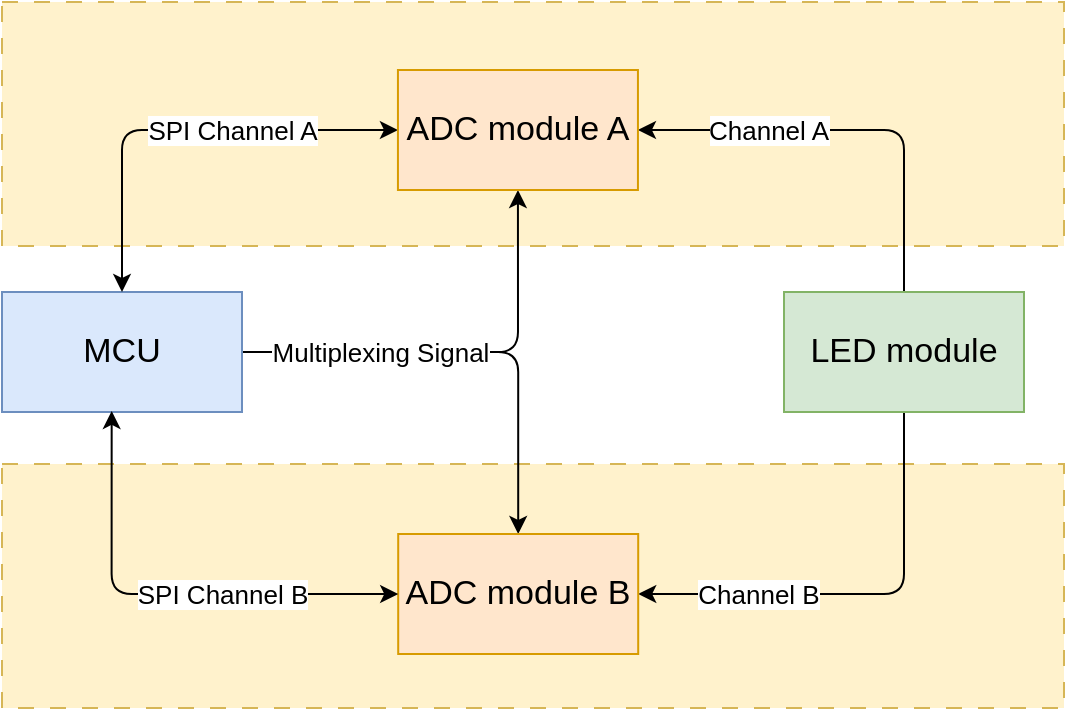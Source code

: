 <mxfile scale="3" border="0">
    <diagram id="LzTGRrPrDBO6Tm46XuKC" name="Page-1">
        <mxGraphModel dx="735" dy="184" grid="0" gridSize="10" guides="1" tooltips="1" connect="1" arrows="1" fold="1" page="0" pageScale="1" pageWidth="1600" pageHeight="1200" math="0" shadow="0">
            <root>
                <mxCell id="0"/>
                <mxCell id="1" parent="0"/>
                <mxCell id="84" value="" style="rounded=0;whiteSpace=wrap;html=1;fillColor=#fff2cc;dashed=1;dashPattern=8 8;strokeColor=#d6b656;" vertex="1" parent="1">
                    <mxGeometry x="38" y="649" width="531" height="122" as="geometry"/>
                </mxCell>
                <mxCell id="83" value="" style="rounded=0;whiteSpace=wrap;html=1;fillColor=#fff2cc;dashed=1;dashPattern=8 8;strokeColor=#d6b656;" vertex="1" parent="1">
                    <mxGeometry x="38" y="418" width="531" height="122" as="geometry"/>
                </mxCell>
                <mxCell id="75" style="edgeStyle=orthogonalEdgeStyle;html=1;exitX=1;exitY=0.5;exitDx=0;exitDy=0;entryX=0.5;entryY=1;entryDx=0;entryDy=0;" edge="1" parent="1" source="62" target="69">
                    <mxGeometry relative="1" as="geometry"/>
                </mxCell>
                <mxCell id="76" style="edgeStyle=orthogonalEdgeStyle;html=1;exitX=1;exitY=0.5;exitDx=0;exitDy=0;entryX=0.5;entryY=0;entryDx=0;entryDy=0;" edge="1" parent="1" source="62" target="70">
                    <mxGeometry relative="1" as="geometry"/>
                </mxCell>
                <mxCell id="77" value="Multiplexing Signal" style="edgeLabel;html=1;align=center;verticalAlign=middle;resizable=0;points=[];fontSize=13;" vertex="1" connectable="0" parent="76">
                    <mxGeometry x="0.196" y="1" relative="1" as="geometry">
                        <mxPoint x="-68" y="1" as="offset"/>
                    </mxGeometry>
                </mxCell>
                <mxCell id="62" value="MCU" style="rounded=0;whiteSpace=wrap;html=1;fontSize=17;fillColor=#dae8fc;strokeColor=#6c8ebf;" vertex="1" parent="1">
                    <mxGeometry x="38" y="563" width="120" height="60" as="geometry"/>
                </mxCell>
                <mxCell id="71" style="edgeStyle=orthogonalEdgeStyle;html=1;exitX=0.5;exitY=1;exitDx=0;exitDy=0;entryX=1;entryY=0.5;entryDx=0;entryDy=0;" edge="1" parent="1" source="64" target="70">
                    <mxGeometry relative="1" as="geometry"/>
                </mxCell>
                <mxCell id="79" value="Channel B" style="edgeLabel;html=1;align=center;verticalAlign=middle;resizable=0;points=[];fontSize=13;" vertex="1" connectable="0" parent="71">
                    <mxGeometry x="0.557" y="-2" relative="1" as="geometry">
                        <mxPoint x="10" y="2" as="offset"/>
                    </mxGeometry>
                </mxCell>
                <mxCell id="72" style="edgeStyle=orthogonalEdgeStyle;html=1;exitX=0.5;exitY=0;exitDx=0;exitDy=0;entryX=1;entryY=0.5;entryDx=0;entryDy=0;" edge="1" parent="1" source="64" target="69">
                    <mxGeometry relative="1" as="geometry"/>
                </mxCell>
                <mxCell id="78" value="Channel A" style="edgeLabel;html=1;align=center;verticalAlign=middle;resizable=0;points=[];fontSize=13;" vertex="1" connectable="0" parent="72">
                    <mxGeometry x="0.418" y="1" relative="1" as="geometry">
                        <mxPoint x="2" y="-1" as="offset"/>
                    </mxGeometry>
                </mxCell>
                <mxCell id="64" value="LED module" style="rounded=0;whiteSpace=wrap;html=1;fontSize=17;fillColor=#d5e8d4;strokeColor=#82b366;" vertex="1" parent="1">
                    <mxGeometry x="429" y="563" width="120" height="60" as="geometry"/>
                </mxCell>
                <mxCell id="73" style="edgeStyle=orthogonalEdgeStyle;html=1;exitX=0;exitY=0.5;exitDx=0;exitDy=0;entryX=0.5;entryY=0;entryDx=0;entryDy=0;startArrow=classic;startFill=1;" edge="1" parent="1" source="69" target="62">
                    <mxGeometry relative="1" as="geometry"/>
                </mxCell>
                <mxCell id="80" value="SPI Channel A" style="edgeLabel;html=1;align=center;verticalAlign=middle;resizable=0;points=[];fontSize=13;" vertex="1" connectable="0" parent="73">
                    <mxGeometry x="-0.169" y="-2" relative="1" as="geometry">
                        <mxPoint x="8" y="2" as="offset"/>
                    </mxGeometry>
                </mxCell>
                <mxCell id="69" value="ADC module A" style="rounded=0;whiteSpace=wrap;html=1;fontSize=17;fillColor=#ffe6cc;strokeColor=#d79b00;" vertex="1" parent="1">
                    <mxGeometry x="235.97" y="452" width="120" height="60" as="geometry"/>
                </mxCell>
                <mxCell id="70" value="ADC module B" style="rounded=0;whiteSpace=wrap;html=1;fontSize=17;fillColor=#ffe6cc;strokeColor=#d79b00;" vertex="1" parent="1">
                    <mxGeometry x="236.1" y="684" width="120" height="60" as="geometry"/>
                </mxCell>
                <mxCell id="74" style="edgeStyle=orthogonalEdgeStyle;html=1;exitX=0;exitY=0.5;exitDx=0;exitDy=0;entryX=0.457;entryY=0.991;entryDx=0;entryDy=0;entryPerimeter=0;startArrow=classic;startFill=1;" edge="1" parent="1" source="70" target="62">
                    <mxGeometry relative="1" as="geometry"/>
                </mxCell>
                <mxCell id="82" value="SPI Channel B" style="edgeLabel;html=1;align=center;verticalAlign=middle;resizable=0;points=[];fontSize=13;" vertex="1" connectable="0" parent="74">
                    <mxGeometry x="0.011" y="1" relative="1" as="geometry">
                        <mxPoint x="30" y="-1" as="offset"/>
                    </mxGeometry>
                </mxCell>
            </root>
        </mxGraphModel>
    </diagram>
</mxfile>